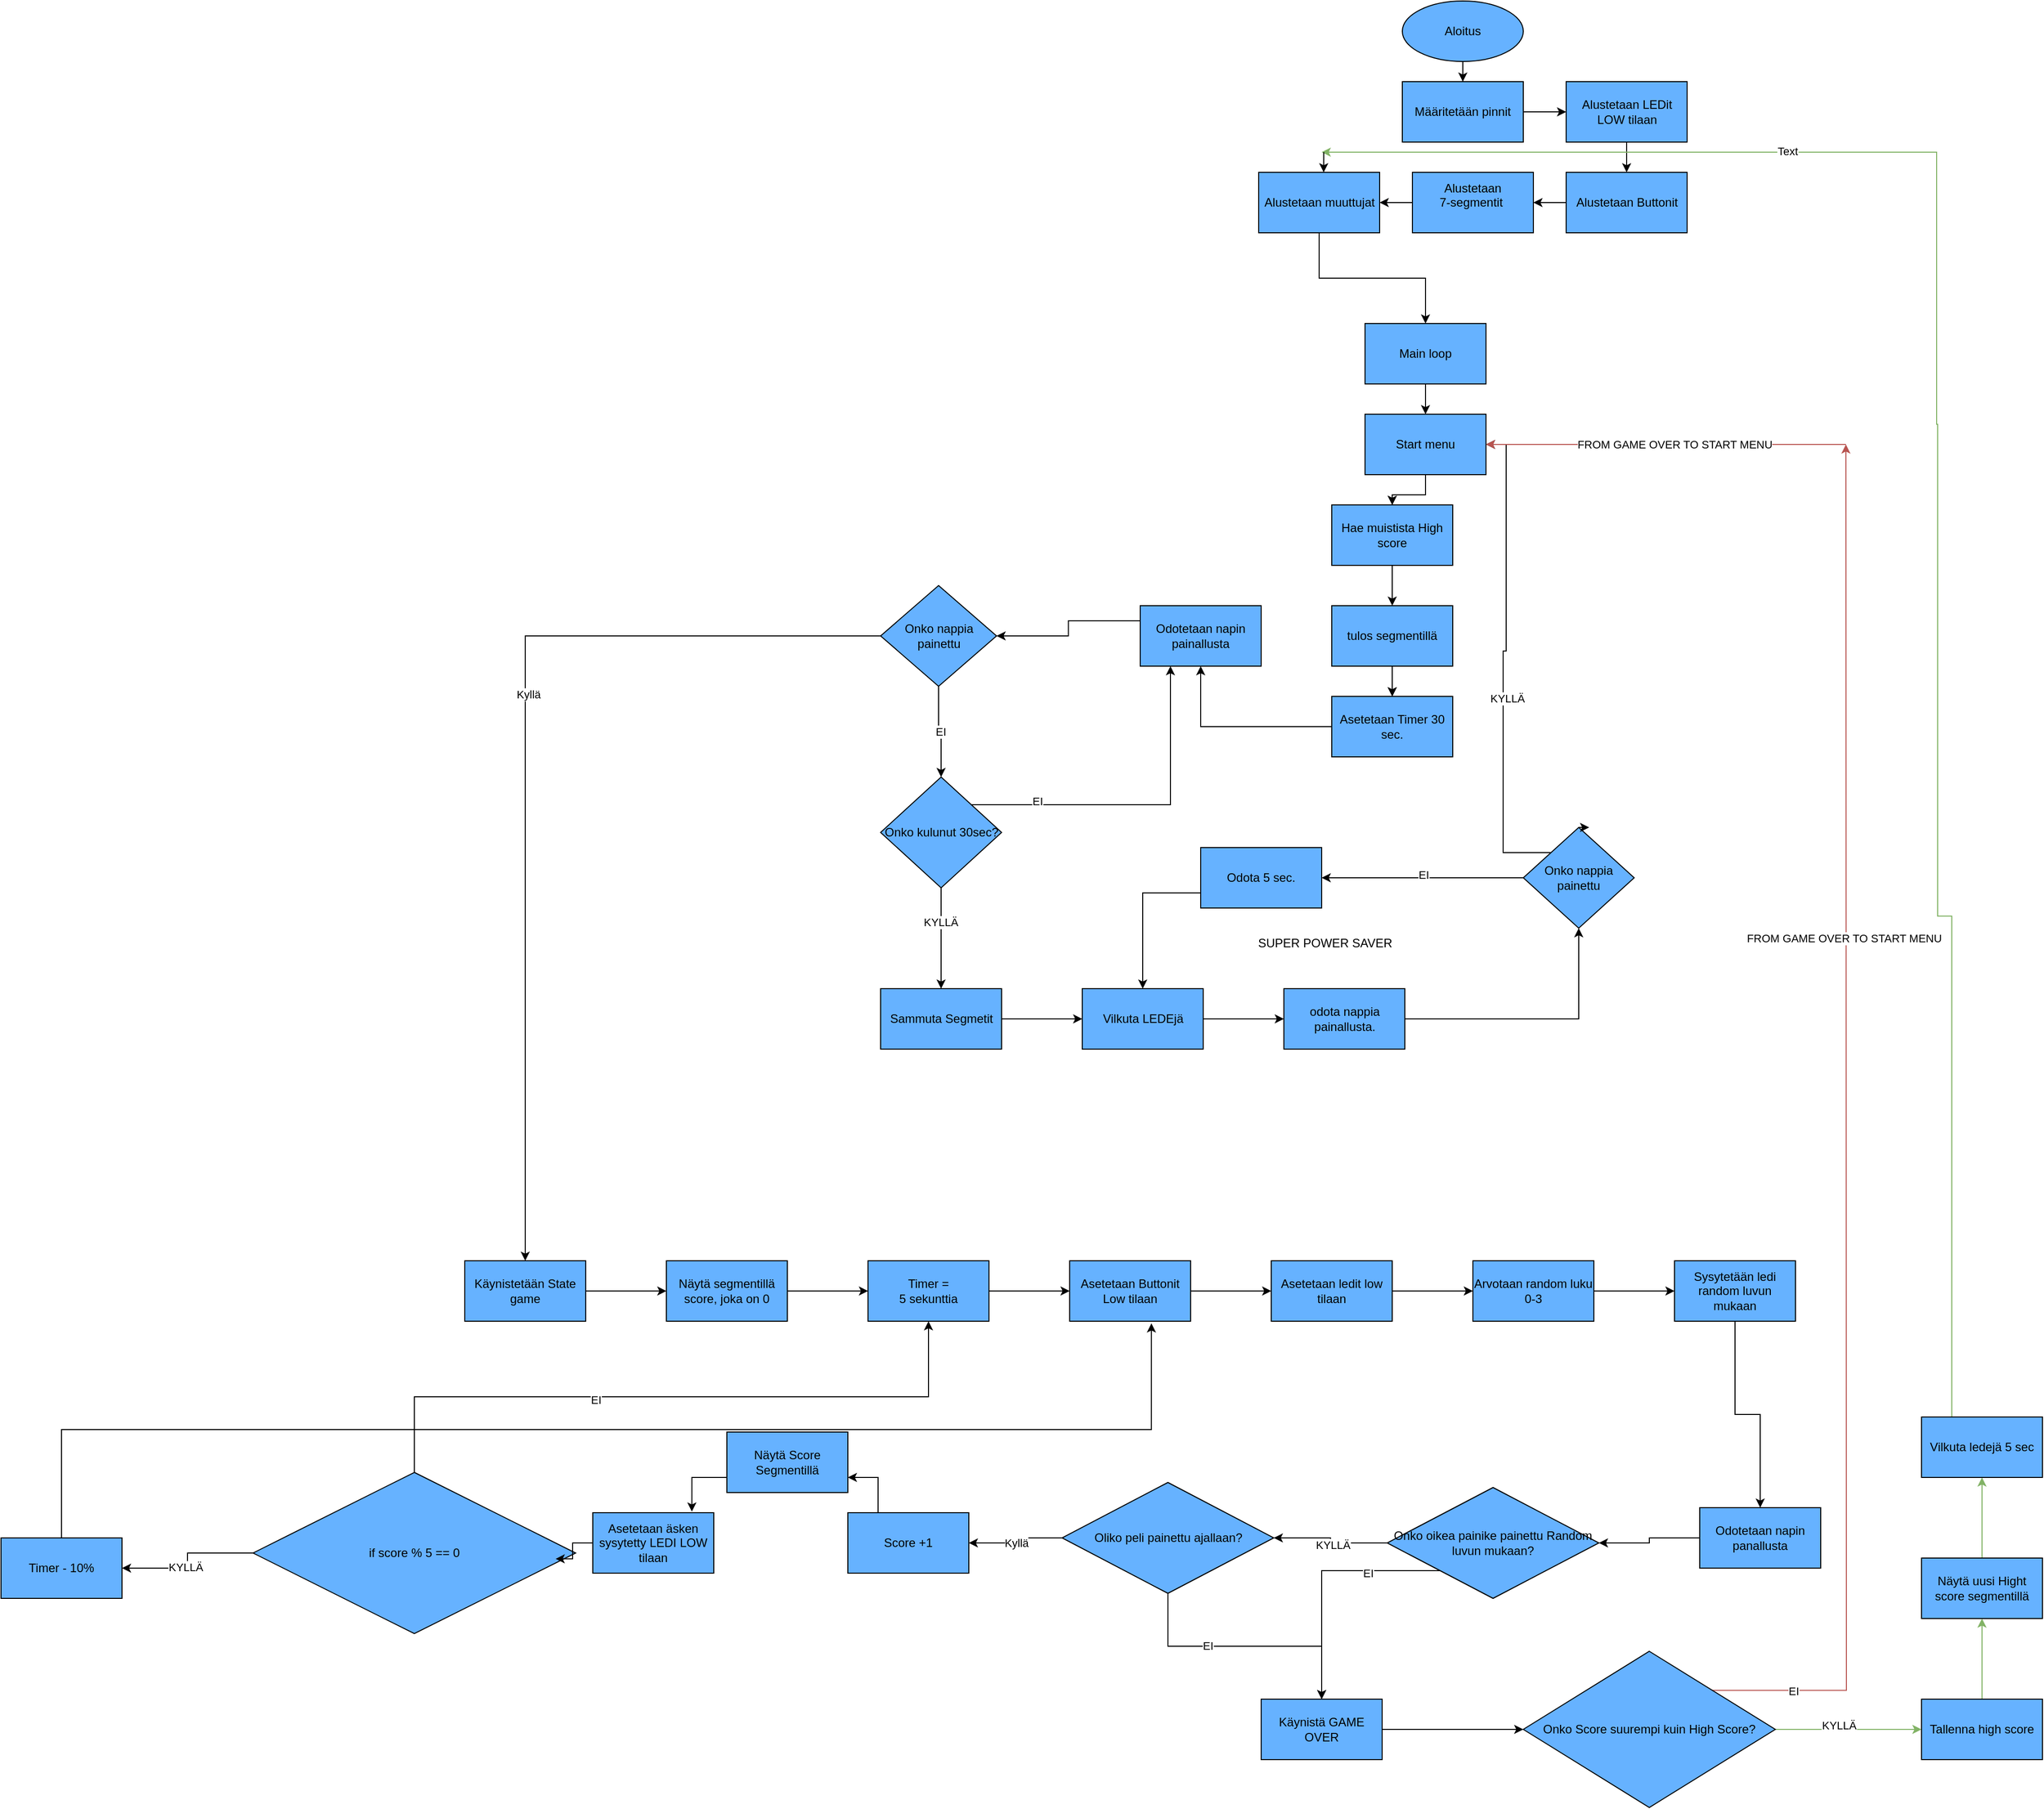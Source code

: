 <mxfile version="24.7.16">
  <diagram name="Sivu-1" id="1b5zdGBChp_Ivy9_nghd">
    <mxGraphModel dx="4094" dy="2437" grid="1" gridSize="10" guides="1" tooltips="1" connect="1" arrows="1" fold="1" page="1" pageScale="1" pageWidth="827" pageHeight="1169" math="0" shadow="0">
      <root>
        <mxCell id="0" />
        <mxCell id="1" parent="0" />
        <mxCell id="jRPcBXEXmey0zycCKTSb-16" value="" style="edgeStyle=orthogonalEdgeStyle;rounded=0;orthogonalLoop=1;jettySize=auto;html=1;" parent="1" source="ksO0fiImSCO4PzkE-qeh-1" target="jRPcBXEXmey0zycCKTSb-11" edge="1">
          <mxGeometry relative="1" as="geometry" />
        </mxCell>
        <mxCell id="ksO0fiImSCO4PzkE-qeh-1" value="Aloitus" style="ellipse;whiteSpace=wrap;html=1;fillColor=#66B2FF;" parent="1" vertex="1">
          <mxGeometry x="400" y="-840" width="120" height="60" as="geometry" />
        </mxCell>
        <mxCell id="jRPcBXEXmey0zycCKTSb-21" value="" style="edgeStyle=orthogonalEdgeStyle;rounded=0;orthogonalLoop=1;jettySize=auto;html=1;" parent="1" source="ksO0fiImSCO4PzkE-qeh-2" target="jRPcBXEXmey0zycCKTSb-14" edge="1">
          <mxGeometry relative="1" as="geometry" />
        </mxCell>
        <mxCell id="ksO0fiImSCO4PzkE-qeh-2" value="Alustetaan&lt;br&gt;&lt;div&gt;7-segmentit&amp;nbsp;&lt;/div&gt;&lt;div&gt;&lt;br&gt;&lt;/div&gt;" style="rounded=0;whiteSpace=wrap;html=1;fillColor=#66B2FF;" parent="1" vertex="1">
          <mxGeometry x="410" y="-670" width="120" height="60" as="geometry" />
        </mxCell>
        <mxCell id="jRPcBXEXmey0zycCKTSb-19" value="" style="edgeStyle=orthogonalEdgeStyle;rounded=0;orthogonalLoop=1;jettySize=auto;html=1;" parent="1" source="jRPcBXEXmey0zycCKTSb-1" target="jRPcBXEXmey0zycCKTSb-3" edge="1">
          <mxGeometry relative="1" as="geometry" />
        </mxCell>
        <mxCell id="jRPcBXEXmey0zycCKTSb-1" value="Alustetaan LEDit LOW tilaan" style="whiteSpace=wrap;html=1;fillColor=#66B2FF;rounded=0;" parent="1" vertex="1">
          <mxGeometry x="562.5" y="-760" width="120" height="60" as="geometry" />
        </mxCell>
        <mxCell id="jRPcBXEXmey0zycCKTSb-20" value="" style="edgeStyle=orthogonalEdgeStyle;rounded=0;orthogonalLoop=1;jettySize=auto;html=1;" parent="1" source="jRPcBXEXmey0zycCKTSb-3" target="ksO0fiImSCO4PzkE-qeh-2" edge="1">
          <mxGeometry relative="1" as="geometry" />
        </mxCell>
        <mxCell id="jRPcBXEXmey0zycCKTSb-3" value="Alustetaan Buttonit " style="whiteSpace=wrap;html=1;fillColor=#66B2FF;rounded=0;" parent="1" vertex="1">
          <mxGeometry x="562.5" y="-670" width="120" height="60" as="geometry" />
        </mxCell>
        <mxCell id="jRPcBXEXmey0zycCKTSb-18" value="" style="edgeStyle=orthogonalEdgeStyle;rounded=0;orthogonalLoop=1;jettySize=auto;html=1;" parent="1" source="jRPcBXEXmey0zycCKTSb-11" target="jRPcBXEXmey0zycCKTSb-1" edge="1">
          <mxGeometry relative="1" as="geometry" />
        </mxCell>
        <mxCell id="jRPcBXEXmey0zycCKTSb-11" value="Määritetään pinnit" style="whiteSpace=wrap;html=1;fillColor=#66B2FF;rounded=0;" parent="1" vertex="1">
          <mxGeometry x="400" y="-760" width="120" height="60" as="geometry" />
        </mxCell>
        <mxCell id="jRPcBXEXmey0zycCKTSb-23" value="" style="edgeStyle=orthogonalEdgeStyle;rounded=0;orthogonalLoop=1;jettySize=auto;html=1;" parent="1" source="jRPcBXEXmey0zycCKTSb-14" target="jRPcBXEXmey0zycCKTSb-22" edge="1">
          <mxGeometry relative="1" as="geometry" />
        </mxCell>
        <mxCell id="jRPcBXEXmey0zycCKTSb-14" value="Alustetaan muuttujat" style="whiteSpace=wrap;html=1;fillColor=#66B2FF;rounded=0;" parent="1" vertex="1">
          <mxGeometry x="257.5" y="-670" width="120" height="60" as="geometry" />
        </mxCell>
        <mxCell id="jRPcBXEXmey0zycCKTSb-28" value="" style="edgeStyle=orthogonalEdgeStyle;rounded=0;orthogonalLoop=1;jettySize=auto;html=1;" parent="1" source="jRPcBXEXmey0zycCKTSb-22" target="jRPcBXEXmey0zycCKTSb-27" edge="1">
          <mxGeometry relative="1" as="geometry" />
        </mxCell>
        <mxCell id="jRPcBXEXmey0zycCKTSb-22" value="Main loop" style="whiteSpace=wrap;html=1;fillColor=#66B2FF;rounded=0;" parent="1" vertex="1">
          <mxGeometry x="363" y="-520" width="120" height="60" as="geometry" />
        </mxCell>
        <mxCell id="jRPcBXEXmey0zycCKTSb-48" value="" style="edgeStyle=orthogonalEdgeStyle;rounded=0;orthogonalLoop=1;jettySize=auto;html=1;" parent="1" source="jRPcBXEXmey0zycCKTSb-27" target="jRPcBXEXmey0zycCKTSb-47" edge="1">
          <mxGeometry relative="1" as="geometry" />
        </mxCell>
        <mxCell id="jRPcBXEXmey0zycCKTSb-49" value="" style="edgeStyle=orthogonalEdgeStyle;rounded=0;orthogonalLoop=1;jettySize=auto;html=1;" parent="1" source="jRPcBXEXmey0zycCKTSb-27" target="jRPcBXEXmey0zycCKTSb-47" edge="1">
          <mxGeometry relative="1" as="geometry" />
        </mxCell>
        <mxCell id="jRPcBXEXmey0zycCKTSb-27" value="Start menu" style="whiteSpace=wrap;html=1;fillColor=#66B2FF;rounded=0;" parent="1" vertex="1">
          <mxGeometry x="363" y="-430" width="120" height="60" as="geometry" />
        </mxCell>
        <mxCell id="jRPcBXEXmey0zycCKTSb-35" value="" style="edgeStyle=orthogonalEdgeStyle;rounded=0;orthogonalLoop=1;jettySize=auto;html=1;" parent="1" source="jRPcBXEXmey0zycCKTSb-55" target="jRPcBXEXmey0zycCKTSb-34" edge="1">
          <mxGeometry relative="1" as="geometry" />
        </mxCell>
        <mxCell id="jRPcBXEXmey0zycCKTSb-56" value="" style="edgeStyle=orthogonalEdgeStyle;rounded=0;orthogonalLoop=1;jettySize=auto;html=1;" parent="1" source="jRPcBXEXmey0zycCKTSb-32" target="jRPcBXEXmey0zycCKTSb-55" edge="1">
          <mxGeometry relative="1" as="geometry" />
        </mxCell>
        <mxCell id="jRPcBXEXmey0zycCKTSb-32" value="tulos segmentillä" style="whiteSpace=wrap;html=1;fillColor=#66B2FF;" parent="1" vertex="1">
          <mxGeometry x="330" y="-240" width="120" height="60" as="geometry" />
        </mxCell>
        <mxCell id="jRPcBXEXmey0zycCKTSb-60" style="edgeStyle=orthogonalEdgeStyle;rounded=0;orthogonalLoop=1;jettySize=auto;html=1;exitX=0;exitY=0.25;exitDx=0;exitDy=0;" parent="1" source="jRPcBXEXmey0zycCKTSb-34" target="jRPcBXEXmey0zycCKTSb-36" edge="1">
          <mxGeometry relative="1" as="geometry" />
        </mxCell>
        <mxCell id="jRPcBXEXmey0zycCKTSb-34" value="Odotetaan napin painallusta" style="whiteSpace=wrap;html=1;fillColor=#66B2FF;" parent="1" vertex="1">
          <mxGeometry x="140" y="-240" width="120" height="60" as="geometry" />
        </mxCell>
        <mxCell id="jRPcBXEXmey0zycCKTSb-45" value="" style="edgeStyle=orthogonalEdgeStyle;rounded=0;orthogonalLoop=1;jettySize=auto;html=1;" parent="1" source="jRPcBXEXmey0zycCKTSb-36" target="jRPcBXEXmey0zycCKTSb-44" edge="1">
          <mxGeometry relative="1" as="geometry" />
        </mxCell>
        <mxCell id="jRPcBXEXmey0zycCKTSb-46" value="Kyllä" style="edgeLabel;html=1;align=center;verticalAlign=middle;resizable=0;points=[];" parent="jRPcBXEXmey0zycCKTSb-45" vertex="1" connectable="0">
          <mxGeometry x="-0.157" y="3" relative="1" as="geometry">
            <mxPoint as="offset" />
          </mxGeometry>
        </mxCell>
        <mxCell id="jRPcBXEXmey0zycCKTSb-65" value="EI" style="edgeStyle=orthogonalEdgeStyle;rounded=0;orthogonalLoop=1;jettySize=auto;html=1;" parent="1" source="jRPcBXEXmey0zycCKTSb-36" target="jRPcBXEXmey0zycCKTSb-64" edge="1">
          <mxGeometry relative="1" as="geometry" />
        </mxCell>
        <mxCell id="jRPcBXEXmey0zycCKTSb-36" value="Onko nappia painettu" style="rhombus;whiteSpace=wrap;html=1;fillColor=#66B2FF;" parent="1" vertex="1">
          <mxGeometry x="-117.5" y="-260" width="115" height="100" as="geometry" />
        </mxCell>
        <mxCell id="jRPcBXEXmey0zycCKTSb-90" value="" style="edgeStyle=orthogonalEdgeStyle;rounded=0;orthogonalLoop=1;jettySize=auto;html=1;" parent="1" source="jRPcBXEXmey0zycCKTSb-44" target="jRPcBXEXmey0zycCKTSb-89" edge="1">
          <mxGeometry relative="1" as="geometry" />
        </mxCell>
        <mxCell id="jRPcBXEXmey0zycCKTSb-44" value="Käynistetään State game" style="whiteSpace=wrap;html=1;fillColor=#66B2FF;" parent="1" vertex="1">
          <mxGeometry x="-530" y="410" width="120" height="60" as="geometry" />
        </mxCell>
        <mxCell id="jRPcBXEXmey0zycCKTSb-50" value="" style="edgeStyle=orthogonalEdgeStyle;rounded=0;orthogonalLoop=1;jettySize=auto;html=1;" parent="1" source="jRPcBXEXmey0zycCKTSb-47" target="jRPcBXEXmey0zycCKTSb-32" edge="1">
          <mxGeometry relative="1" as="geometry" />
        </mxCell>
        <mxCell id="jRPcBXEXmey0zycCKTSb-47" value="Hae muistista High score" style="whiteSpace=wrap;html=1;fillColor=#66B2FF;rounded=0;" parent="1" vertex="1">
          <mxGeometry x="330" y="-340" width="120" height="60" as="geometry" />
        </mxCell>
        <mxCell id="jRPcBXEXmey0zycCKTSb-57" value="" style="edgeStyle=orthogonalEdgeStyle;rounded=0;orthogonalLoop=1;jettySize=auto;html=1;" parent="1" source="jRPcBXEXmey0zycCKTSb-32" target="jRPcBXEXmey0zycCKTSb-55" edge="1">
          <mxGeometry relative="1" as="geometry">
            <mxPoint x="330" y="-210" as="sourcePoint" />
            <mxPoint x="163" y="-390" as="targetPoint" />
          </mxGeometry>
        </mxCell>
        <mxCell id="jRPcBXEXmey0zycCKTSb-55" value="Asetetaan Timer 30 sec." style="whiteSpace=wrap;html=1;fillColor=#66B2FF;" parent="1" vertex="1">
          <mxGeometry x="330" y="-150" width="120" height="60" as="geometry" />
        </mxCell>
        <mxCell id="jRPcBXEXmey0zycCKTSb-66" style="edgeStyle=orthogonalEdgeStyle;rounded=0;orthogonalLoop=1;jettySize=auto;html=1;exitX=1;exitY=0;exitDx=0;exitDy=0;entryX=0.25;entryY=1;entryDx=0;entryDy=0;" parent="1" source="jRPcBXEXmey0zycCKTSb-64" target="jRPcBXEXmey0zycCKTSb-34" edge="1">
          <mxGeometry relative="1" as="geometry" />
        </mxCell>
        <mxCell id="jRPcBXEXmey0zycCKTSb-67" value="EI" style="edgeLabel;html=1;align=center;verticalAlign=middle;resizable=0;points=[];" parent="jRPcBXEXmey0zycCKTSb-66" vertex="1" connectable="0">
          <mxGeometry x="-0.609" y="4" relative="1" as="geometry">
            <mxPoint as="offset" />
          </mxGeometry>
        </mxCell>
        <mxCell id="jRPcBXEXmey0zycCKTSb-69" value="" style="edgeStyle=orthogonalEdgeStyle;rounded=0;orthogonalLoop=1;jettySize=auto;html=1;" parent="1" source="jRPcBXEXmey0zycCKTSb-64" target="jRPcBXEXmey0zycCKTSb-68" edge="1">
          <mxGeometry relative="1" as="geometry" />
        </mxCell>
        <mxCell id="jRPcBXEXmey0zycCKTSb-70" value="KYLLÄ" style="edgeLabel;html=1;align=center;verticalAlign=middle;resizable=0;points=[];" parent="jRPcBXEXmey0zycCKTSb-69" vertex="1" connectable="0">
          <mxGeometry x="-0.324" y="-1" relative="1" as="geometry">
            <mxPoint as="offset" />
          </mxGeometry>
        </mxCell>
        <mxCell id="jRPcBXEXmey0zycCKTSb-64" value="Onko kulunut 30sec?" style="rhombus;whiteSpace=wrap;html=1;fillColor=#66B2FF;" parent="1" vertex="1">
          <mxGeometry x="-117.5" y="-70" width="120" height="110" as="geometry" />
        </mxCell>
        <mxCell id="jRPcBXEXmey0zycCKTSb-72" value="" style="edgeStyle=orthogonalEdgeStyle;rounded=0;orthogonalLoop=1;jettySize=auto;html=1;" parent="1" source="jRPcBXEXmey0zycCKTSb-68" target="jRPcBXEXmey0zycCKTSb-71" edge="1">
          <mxGeometry relative="1" as="geometry" />
        </mxCell>
        <mxCell id="jRPcBXEXmey0zycCKTSb-68" value="Sammuta Segmetit " style="whiteSpace=wrap;html=1;fillColor=#66B2FF;" parent="1" vertex="1">
          <mxGeometry x="-117.5" y="140" width="120" height="60" as="geometry" />
        </mxCell>
        <mxCell id="jRPcBXEXmey0zycCKTSb-74" value="" style="edgeStyle=orthogonalEdgeStyle;rounded=0;orthogonalLoop=1;jettySize=auto;html=1;" parent="1" source="jRPcBXEXmey0zycCKTSb-71" target="jRPcBXEXmey0zycCKTSb-73" edge="1">
          <mxGeometry relative="1" as="geometry" />
        </mxCell>
        <mxCell id="jRPcBXEXmey0zycCKTSb-71" value="Vilkuta LEDEjä " style="whiteSpace=wrap;html=1;fillColor=#66B2FF;" parent="1" vertex="1">
          <mxGeometry x="82.5" y="140" width="120" height="60" as="geometry" />
        </mxCell>
        <mxCell id="jRPcBXEXmey0zycCKTSb-76" value="" style="edgeStyle=orthogonalEdgeStyle;rounded=0;orthogonalLoop=1;jettySize=auto;html=1;" parent="1" source="jRPcBXEXmey0zycCKTSb-73" target="jRPcBXEXmey0zycCKTSb-75" edge="1">
          <mxGeometry relative="1" as="geometry" />
        </mxCell>
        <mxCell id="jRPcBXEXmey0zycCKTSb-73" value="odota nappia painallusta." style="whiteSpace=wrap;html=1;fillColor=#66B2FF;" parent="1" vertex="1">
          <mxGeometry x="282.5" y="140" width="120" height="60" as="geometry" />
        </mxCell>
        <mxCell id="jRPcBXEXmey0zycCKTSb-82" style="edgeStyle=orthogonalEdgeStyle;rounded=0;orthogonalLoop=1;jettySize=auto;html=1;exitX=0;exitY=0;exitDx=0;exitDy=0;entryX=1;entryY=0.5;entryDx=0;entryDy=0;" parent="1" source="jRPcBXEXmey0zycCKTSb-75" target="jRPcBXEXmey0zycCKTSb-27" edge="1">
          <mxGeometry relative="1" as="geometry" />
        </mxCell>
        <mxCell id="jRPcBXEXmey0zycCKTSb-83" value="KYLLÄ" style="edgeLabel;html=1;align=center;verticalAlign=middle;resizable=0;points=[];" parent="jRPcBXEXmey0zycCKTSb-82" vertex="1" connectable="0">
          <mxGeometry x="-0.157" y="-4" relative="1" as="geometry">
            <mxPoint as="offset" />
          </mxGeometry>
        </mxCell>
        <mxCell id="jRPcBXEXmey0zycCKTSb-86" value="" style="edgeStyle=orthogonalEdgeStyle;rounded=0;orthogonalLoop=1;jettySize=auto;html=1;" parent="1" source="jRPcBXEXmey0zycCKTSb-75" target="jRPcBXEXmey0zycCKTSb-85" edge="1">
          <mxGeometry relative="1" as="geometry" />
        </mxCell>
        <mxCell id="jRPcBXEXmey0zycCKTSb-88" value="EI" style="edgeLabel;html=1;align=center;verticalAlign=middle;resizable=0;points=[];" parent="jRPcBXEXmey0zycCKTSb-86" vertex="1" connectable="0">
          <mxGeometry x="-0.007" y="-3" relative="1" as="geometry">
            <mxPoint as="offset" />
          </mxGeometry>
        </mxCell>
        <mxCell id="jRPcBXEXmey0zycCKTSb-75" value="Onko nappia painettu" style="rhombus;whiteSpace=wrap;html=1;fillColor=#66B2FF;" parent="1" vertex="1">
          <mxGeometry x="520" y="-20" width="110" height="100" as="geometry" />
        </mxCell>
        <mxCell id="jRPcBXEXmey0zycCKTSb-77" style="edgeStyle=orthogonalEdgeStyle;rounded=0;orthogonalLoop=1;jettySize=auto;html=1;exitX=0.5;exitY=0;exitDx=0;exitDy=0;entryX=0.594;entryY=0;entryDx=0;entryDy=0;entryPerimeter=0;" parent="1" source="jRPcBXEXmey0zycCKTSb-75" target="jRPcBXEXmey0zycCKTSb-75" edge="1">
          <mxGeometry relative="1" as="geometry" />
        </mxCell>
        <mxCell id="jRPcBXEXmey0zycCKTSb-84" value="SUPER POWER SAVER" style="text;html=1;align=center;verticalAlign=middle;resizable=0;points=[];autosize=1;strokeColor=none;fillColor=none;" parent="1" vertex="1">
          <mxGeometry x="242.5" y="80" width="160" height="30" as="geometry" />
        </mxCell>
        <mxCell id="jRPcBXEXmey0zycCKTSb-87" style="edgeStyle=orthogonalEdgeStyle;rounded=0;orthogonalLoop=1;jettySize=auto;html=1;exitX=0;exitY=0.75;exitDx=0;exitDy=0;" parent="1" source="jRPcBXEXmey0zycCKTSb-85" target="jRPcBXEXmey0zycCKTSb-71" edge="1">
          <mxGeometry relative="1" as="geometry" />
        </mxCell>
        <mxCell id="jRPcBXEXmey0zycCKTSb-85" value="Odota 5 sec." style="whiteSpace=wrap;html=1;fillColor=#66B2FF;" parent="1" vertex="1">
          <mxGeometry x="200" width="120" height="60" as="geometry" />
        </mxCell>
        <mxCell id="jRPcBXEXmey0zycCKTSb-92" value="" style="edgeStyle=orthogonalEdgeStyle;rounded=0;orthogonalLoop=1;jettySize=auto;html=1;" parent="1" source="jRPcBXEXmey0zycCKTSb-89" target="jRPcBXEXmey0zycCKTSb-91" edge="1">
          <mxGeometry relative="1" as="geometry" />
        </mxCell>
        <mxCell id="jRPcBXEXmey0zycCKTSb-89" value="Näytä segmentillä score, joka on 0 " style="whiteSpace=wrap;html=1;fillColor=#66B2FF;" parent="1" vertex="1">
          <mxGeometry x="-330" y="410" width="120" height="60" as="geometry" />
        </mxCell>
        <mxCell id="jRPcBXEXmey0zycCKTSb-94" value="" style="edgeStyle=orthogonalEdgeStyle;rounded=0;orthogonalLoop=1;jettySize=auto;html=1;" parent="1" source="jRPcBXEXmey0zycCKTSb-91" target="jRPcBXEXmey0zycCKTSb-93" edge="1">
          <mxGeometry relative="1" as="geometry" />
        </mxCell>
        <mxCell id="jRPcBXEXmey0zycCKTSb-91" value="Timer =&lt;br&gt;5 sekunttia" style="whiteSpace=wrap;html=1;fillColor=#66B2FF;" parent="1" vertex="1">
          <mxGeometry x="-130" y="410" width="120" height="60" as="geometry" />
        </mxCell>
        <mxCell id="jRPcBXEXmey0zycCKTSb-96" value="" style="edgeStyle=orthogonalEdgeStyle;rounded=0;orthogonalLoop=1;jettySize=auto;html=1;" parent="1" source="jRPcBXEXmey0zycCKTSb-93" target="jRPcBXEXmey0zycCKTSb-95" edge="1">
          <mxGeometry relative="1" as="geometry" />
        </mxCell>
        <mxCell id="jRPcBXEXmey0zycCKTSb-93" value="Asetetaan Buttonit Low tilaan" style="whiteSpace=wrap;html=1;fillColor=#66B2FF;" parent="1" vertex="1">
          <mxGeometry x="70" y="410" width="120" height="60" as="geometry" />
        </mxCell>
        <mxCell id="jRPcBXEXmey0zycCKTSb-98" value="" style="edgeStyle=orthogonalEdgeStyle;rounded=0;orthogonalLoop=1;jettySize=auto;html=1;" parent="1" source="jRPcBXEXmey0zycCKTSb-95" target="jRPcBXEXmey0zycCKTSb-97" edge="1">
          <mxGeometry relative="1" as="geometry" />
        </mxCell>
        <mxCell id="jRPcBXEXmey0zycCKTSb-95" value="Asetetaan ledit low tilaan" style="whiteSpace=wrap;html=1;fillColor=#66B2FF;" parent="1" vertex="1">
          <mxGeometry x="270" y="410" width="120" height="60" as="geometry" />
        </mxCell>
        <mxCell id="jRPcBXEXmey0zycCKTSb-100" value="" style="edgeStyle=orthogonalEdgeStyle;rounded=0;orthogonalLoop=1;jettySize=auto;html=1;" parent="1" source="jRPcBXEXmey0zycCKTSb-97" target="jRPcBXEXmey0zycCKTSb-99" edge="1">
          <mxGeometry relative="1" as="geometry" />
        </mxCell>
        <mxCell id="jRPcBXEXmey0zycCKTSb-97" value="Arvotaan random luku 0-3" style="whiteSpace=wrap;html=1;fillColor=#66B2FF;" parent="1" vertex="1">
          <mxGeometry x="470" y="410" width="120" height="60" as="geometry" />
        </mxCell>
        <mxCell id="jRPcBXEXmey0zycCKTSb-102" value="" style="edgeStyle=orthogonalEdgeStyle;rounded=0;orthogonalLoop=1;jettySize=auto;html=1;" parent="1" source="jRPcBXEXmey0zycCKTSb-99" target="jRPcBXEXmey0zycCKTSb-101" edge="1">
          <mxGeometry relative="1" as="geometry" />
        </mxCell>
        <mxCell id="jRPcBXEXmey0zycCKTSb-99" value="Sysytetään ledi random luvun mukaan" style="whiteSpace=wrap;html=1;fillColor=#66B2FF;" parent="1" vertex="1">
          <mxGeometry x="670" y="410" width="120" height="60" as="geometry" />
        </mxCell>
        <mxCell id="jRPcBXEXmey0zycCKTSb-104" value="" style="edgeStyle=orthogonalEdgeStyle;rounded=0;orthogonalLoop=1;jettySize=auto;html=1;" parent="1" source="jRPcBXEXmey0zycCKTSb-101" target="jRPcBXEXmey0zycCKTSb-103" edge="1">
          <mxGeometry relative="1" as="geometry" />
        </mxCell>
        <mxCell id="jRPcBXEXmey0zycCKTSb-101" value="Odotetaan napin panallusta " style="whiteSpace=wrap;html=1;fillColor=#66B2FF;" parent="1" vertex="1">
          <mxGeometry x="695" y="655" width="120" height="60" as="geometry" />
        </mxCell>
        <mxCell id="jRPcBXEXmey0zycCKTSb-153" value="" style="edgeStyle=orthogonalEdgeStyle;rounded=0;orthogonalLoop=1;jettySize=auto;html=1;" parent="1" source="jRPcBXEXmey0zycCKTSb-103" target="jRPcBXEXmey0zycCKTSb-152" edge="1">
          <mxGeometry relative="1" as="geometry" />
        </mxCell>
        <mxCell id="jRPcBXEXmey0zycCKTSb-154" value="KYLLÄ" style="edgeLabel;html=1;align=center;verticalAlign=middle;resizable=0;points=[];" parent="jRPcBXEXmey0zycCKTSb-153" vertex="1" connectable="0">
          <mxGeometry x="-0.079" y="2" relative="1" as="geometry">
            <mxPoint as="offset" />
          </mxGeometry>
        </mxCell>
        <mxCell id="jRPcBXEXmey0zycCKTSb-205" style="edgeStyle=orthogonalEdgeStyle;rounded=0;orthogonalLoop=1;jettySize=auto;html=1;exitX=0;exitY=1;exitDx=0;exitDy=0;" parent="1" source="jRPcBXEXmey0zycCKTSb-103" target="jRPcBXEXmey0zycCKTSb-203" edge="1">
          <mxGeometry relative="1" as="geometry" />
        </mxCell>
        <mxCell id="jRPcBXEXmey0zycCKTSb-206" value="EI" style="edgeLabel;html=1;align=center;verticalAlign=middle;resizable=0;points=[];" parent="jRPcBXEXmey0zycCKTSb-205" vertex="1" connectable="0">
          <mxGeometry x="-0.411" y="2" relative="1" as="geometry">
            <mxPoint as="offset" />
          </mxGeometry>
        </mxCell>
        <mxCell id="jRPcBXEXmey0zycCKTSb-103" value="Onko oikea painike painettu Random luvun mukaan?" style="rhombus;whiteSpace=wrap;html=1;fillColor=#66B2FF;" parent="1" vertex="1">
          <mxGeometry x="385" y="635" width="210" height="110" as="geometry" />
        </mxCell>
        <mxCell id="jRPcBXEXmey0zycCKTSb-142" value="Asetetaan äsken sysytetty LEDI LOW tilaan" style="whiteSpace=wrap;html=1;fillColor=#66B2FF;" parent="1" vertex="1">
          <mxGeometry x="-403" y="660" width="120" height="60" as="geometry" />
        </mxCell>
        <mxCell id="jRPcBXEXmey0zycCKTSb-193" style="edgeStyle=orthogonalEdgeStyle;rounded=0;orthogonalLoop=1;jettySize=auto;html=1;exitX=0.25;exitY=0;exitDx=0;exitDy=0;entryX=1;entryY=0.75;entryDx=0;entryDy=0;" parent="1" source="jRPcBXEXmey0zycCKTSb-146" target="jRPcBXEXmey0zycCKTSb-191" edge="1">
          <mxGeometry relative="1" as="geometry" />
        </mxCell>
        <mxCell id="jRPcBXEXmey0zycCKTSb-146" value="Score +1" style="whiteSpace=wrap;html=1;fillColor=#66B2FF;" parent="1" vertex="1">
          <mxGeometry x="-150" y="660" width="120" height="60" as="geometry" />
        </mxCell>
        <mxCell id="jRPcBXEXmey0zycCKTSb-179" style="edgeStyle=orthogonalEdgeStyle;rounded=0;orthogonalLoop=1;jettySize=auto;html=1;exitX=0;exitY=0.5;exitDx=0;exitDy=0;entryX=1;entryY=0.5;entryDx=0;entryDy=0;" parent="1" source="jRPcBXEXmey0zycCKTSb-152" target="jRPcBXEXmey0zycCKTSb-146" edge="1">
          <mxGeometry relative="1" as="geometry" />
        </mxCell>
        <mxCell id="jRPcBXEXmey0zycCKTSb-180" value="Kyllä" style="edgeLabel;html=1;align=center;verticalAlign=middle;resizable=0;points=[];" parent="jRPcBXEXmey0zycCKTSb-179" vertex="1" connectable="0">
          <mxGeometry x="0.044" relative="1" as="geometry">
            <mxPoint as="offset" />
          </mxGeometry>
        </mxCell>
        <mxCell id="jRPcBXEXmey0zycCKTSb-204" value="" style="edgeStyle=orthogonalEdgeStyle;rounded=0;orthogonalLoop=1;jettySize=auto;html=1;" parent="1" source="jRPcBXEXmey0zycCKTSb-152" target="jRPcBXEXmey0zycCKTSb-203" edge="1">
          <mxGeometry relative="1" as="geometry" />
        </mxCell>
        <mxCell id="jRPcBXEXmey0zycCKTSb-207" value="EI" style="edgeLabel;html=1;align=center;verticalAlign=middle;resizable=0;points=[];" parent="jRPcBXEXmey0zycCKTSb-204" vertex="1" connectable="0">
          <mxGeometry x="-0.285" y="1" relative="1" as="geometry">
            <mxPoint as="offset" />
          </mxGeometry>
        </mxCell>
        <mxCell id="jRPcBXEXmey0zycCKTSb-152" value="Oliko peli painettu ajallaan?" style="rhombus;whiteSpace=wrap;html=1;fillColor=#66B2FF;" parent="1" vertex="1">
          <mxGeometry x="62.5" y="630" width="210" height="110" as="geometry" />
        </mxCell>
        <mxCell id="jRPcBXEXmey0zycCKTSb-184" style="edgeStyle=orthogonalEdgeStyle;rounded=0;orthogonalLoop=1;jettySize=auto;html=1;exitX=0.5;exitY=0;exitDx=0;exitDy=0;entryX=0.5;entryY=1;entryDx=0;entryDy=0;" parent="1" source="jRPcBXEXmey0zycCKTSb-177" target="jRPcBXEXmey0zycCKTSb-91" edge="1">
          <mxGeometry relative="1" as="geometry" />
        </mxCell>
        <mxCell id="jRPcBXEXmey0zycCKTSb-185" value="EI" style="edgeLabel;html=1;align=center;verticalAlign=middle;resizable=0;points=[];" parent="jRPcBXEXmey0zycCKTSb-184" vertex="1" connectable="0">
          <mxGeometry x="-0.229" y="-3" relative="1" as="geometry">
            <mxPoint as="offset" />
          </mxGeometry>
        </mxCell>
        <mxCell id="jRPcBXEXmey0zycCKTSb-187" value="" style="edgeStyle=orthogonalEdgeStyle;rounded=0;orthogonalLoop=1;jettySize=auto;html=1;" parent="1" source="jRPcBXEXmey0zycCKTSb-177" target="jRPcBXEXmey0zycCKTSb-186" edge="1">
          <mxGeometry relative="1" as="geometry" />
        </mxCell>
        <mxCell id="jRPcBXEXmey0zycCKTSb-190" value="KYLLÄ" style="edgeLabel;html=1;align=center;verticalAlign=middle;resizable=0;points=[];" parent="jRPcBXEXmey0zycCKTSb-187" vertex="1" connectable="0">
          <mxGeometry x="0.093" y="-2" relative="1" as="geometry">
            <mxPoint as="offset" />
          </mxGeometry>
        </mxCell>
        <mxCell id="jRPcBXEXmey0zycCKTSb-177" value="&lt;span class=&quot;hljs-keyword&quot;&gt;if&lt;/span&gt; score % &lt;span class=&quot;hljs-number&quot;&gt;5&lt;/span&gt; == &lt;span class=&quot;hljs-number&quot;&gt;0&lt;/span&gt;" style="rhombus;whiteSpace=wrap;html=1;fillColor=#66B2FF;" parent="1" vertex="1">
          <mxGeometry x="-740" y="620" width="320" height="160" as="geometry" />
        </mxCell>
        <mxCell id="jRPcBXEXmey0zycCKTSb-182" style="edgeStyle=orthogonalEdgeStyle;rounded=0;orthogonalLoop=1;jettySize=auto;html=1;exitX=0;exitY=0.5;exitDx=0;exitDy=0;entryX=0.938;entryY=0.536;entryDx=0;entryDy=0;entryPerimeter=0;" parent="1" source="jRPcBXEXmey0zycCKTSb-142" target="jRPcBXEXmey0zycCKTSb-177" edge="1">
          <mxGeometry relative="1" as="geometry" />
        </mxCell>
        <mxCell id="jRPcBXEXmey0zycCKTSb-188" style="edgeStyle=orthogonalEdgeStyle;rounded=0;orthogonalLoop=1;jettySize=auto;html=1;exitX=0.5;exitY=0;exitDx=0;exitDy=0;entryX=0.676;entryY=1.036;entryDx=0;entryDy=0;entryPerimeter=0;" parent="1" source="jRPcBXEXmey0zycCKTSb-186" target="jRPcBXEXmey0zycCKTSb-93" edge="1">
          <mxGeometry relative="1" as="geometry">
            <mxPoint x="-590" y="490" as="targetPoint" />
          </mxGeometry>
        </mxCell>
        <mxCell id="jRPcBXEXmey0zycCKTSb-189" value="&lt;div&gt;&lt;br&gt;&lt;/div&gt;&lt;div&gt;&lt;br&gt;&lt;/div&gt;" style="edgeLabel;html=1;align=center;verticalAlign=middle;resizable=0;points=[];" parent="jRPcBXEXmey0zycCKTSb-188" vertex="1" connectable="0">
          <mxGeometry x="-0.673" relative="1" as="geometry">
            <mxPoint as="offset" />
          </mxGeometry>
        </mxCell>
        <mxCell id="jRPcBXEXmey0zycCKTSb-186" value="Timer - 10%" style="whiteSpace=wrap;html=1;fillColor=#66B2FF;" parent="1" vertex="1">
          <mxGeometry x="-990" y="685" width="120" height="60" as="geometry" />
        </mxCell>
        <mxCell id="jRPcBXEXmey0zycCKTSb-191" value="Näytä Score Segmentillä" style="whiteSpace=wrap;html=1;fillColor=#66B2FF;" parent="1" vertex="1">
          <mxGeometry x="-270" y="580" width="120" height="60" as="geometry" />
        </mxCell>
        <mxCell id="jRPcBXEXmey0zycCKTSb-194" style="edgeStyle=orthogonalEdgeStyle;rounded=0;orthogonalLoop=1;jettySize=auto;html=1;exitX=0;exitY=0.75;exitDx=0;exitDy=0;entryX=0.819;entryY=-0.019;entryDx=0;entryDy=0;entryPerimeter=0;" parent="1" source="jRPcBXEXmey0zycCKTSb-191" target="jRPcBXEXmey0zycCKTSb-142" edge="1">
          <mxGeometry relative="1" as="geometry" />
        </mxCell>
        <mxCell id="jRPcBXEXmey0zycCKTSb-209" value="" style="edgeStyle=orthogonalEdgeStyle;rounded=0;orthogonalLoop=1;jettySize=auto;html=1;" parent="1" source="jRPcBXEXmey0zycCKTSb-203" target="jRPcBXEXmey0zycCKTSb-208" edge="1">
          <mxGeometry relative="1" as="geometry" />
        </mxCell>
        <mxCell id="jRPcBXEXmey0zycCKTSb-203" value="Käynistä GAME OVER" style="whiteSpace=wrap;html=1;fillColor=#66B2FF;" parent="1" vertex="1">
          <mxGeometry x="260" y="845" width="120" height="60" as="geometry" />
        </mxCell>
        <mxCell id="jRPcBXEXmey0zycCKTSb-211" value="" style="edgeStyle=orthogonalEdgeStyle;rounded=0;orthogonalLoop=1;jettySize=auto;html=1;fillColor=#d5e8d4;strokeColor=#82b366;" parent="1" source="jRPcBXEXmey0zycCKTSb-208" target="jRPcBXEXmey0zycCKTSb-210" edge="1">
          <mxGeometry relative="1" as="geometry" />
        </mxCell>
        <mxCell id="jRPcBXEXmey0zycCKTSb-212" value="KYLLÄ" style="edgeLabel;html=1;align=center;verticalAlign=middle;resizable=0;points=[];" parent="jRPcBXEXmey0zycCKTSb-211" vertex="1" connectable="0">
          <mxGeometry x="-0.133" y="4" relative="1" as="geometry">
            <mxPoint as="offset" />
          </mxGeometry>
        </mxCell>
        <mxCell id="jRPcBXEXmey0zycCKTSb-216" style="edgeStyle=orthogonalEdgeStyle;rounded=0;orthogonalLoop=1;jettySize=auto;html=1;exitX=1;exitY=0;exitDx=0;exitDy=0;fillColor=#f8cecc;strokeColor=#b85450;" parent="1" source="jRPcBXEXmey0zycCKTSb-208" edge="1">
          <mxGeometry relative="1" as="geometry">
            <mxPoint x="840" y="-400" as="targetPoint" />
          </mxGeometry>
        </mxCell>
        <mxCell id="jRPcBXEXmey0zycCKTSb-219" value="FROM GAME OVER TO START MENU" style="edgeLabel;html=1;align=center;verticalAlign=middle;resizable=0;points=[];" parent="jRPcBXEXmey0zycCKTSb-216" vertex="1" connectable="0">
          <mxGeometry x="0.285" y="2" relative="1" as="geometry">
            <mxPoint as="offset" />
          </mxGeometry>
        </mxCell>
        <mxCell id="jRPcBXEXmey0zycCKTSb-220" value="EI" style="edgeLabel;html=1;align=center;verticalAlign=middle;resizable=0;points=[];" parent="jRPcBXEXmey0zycCKTSb-216" vertex="1" connectable="0">
          <mxGeometry x="-0.883" relative="1" as="geometry">
            <mxPoint as="offset" />
          </mxGeometry>
        </mxCell>
        <mxCell id="jRPcBXEXmey0zycCKTSb-208" value="Onko Score suurempi kuin High Score? " style="rhombus;whiteSpace=wrap;html=1;fillColor=#66B2FF;" parent="1" vertex="1">
          <mxGeometry x="520" y="797.5" width="250" height="155" as="geometry" />
        </mxCell>
        <mxCell id="jRPcBXEXmey0zycCKTSb-222" value="" style="edgeStyle=orthogonalEdgeStyle;rounded=0;orthogonalLoop=1;jettySize=auto;html=1;fillColor=#d5e8d4;strokeColor=#82b366;" parent="1" source="jRPcBXEXmey0zycCKTSb-210" target="jRPcBXEXmey0zycCKTSb-221" edge="1">
          <mxGeometry relative="1" as="geometry" />
        </mxCell>
        <mxCell id="jRPcBXEXmey0zycCKTSb-210" value="Tallenna high score" style="whiteSpace=wrap;html=1;fillColor=#66B2FF;" parent="1" vertex="1">
          <mxGeometry x="915" y="845" width="120" height="60" as="geometry" />
        </mxCell>
        <mxCell id="jRPcBXEXmey0zycCKTSb-217" value="" style="endArrow=classic;html=1;rounded=0;entryX=1;entryY=0.5;entryDx=0;entryDy=0;fillColor=#f8cecc;strokeColor=#b85450;" parent="1" target="jRPcBXEXmey0zycCKTSb-27" edge="1">
          <mxGeometry width="50" height="50" relative="1" as="geometry">
            <mxPoint x="840" y="-400" as="sourcePoint" />
            <mxPoint x="800" y="-410" as="targetPoint" />
          </mxGeometry>
        </mxCell>
        <mxCell id="jRPcBXEXmey0zycCKTSb-218" value="FROM GAME OVER TO START MENU" style="edgeLabel;html=1;align=center;verticalAlign=middle;resizable=0;points=[];" parent="jRPcBXEXmey0zycCKTSb-217" vertex="1" connectable="0">
          <mxGeometry x="-0.045" relative="1" as="geometry">
            <mxPoint as="offset" />
          </mxGeometry>
        </mxCell>
        <mxCell id="jRPcBXEXmey0zycCKTSb-224" value="" style="edgeStyle=orthogonalEdgeStyle;rounded=0;orthogonalLoop=1;jettySize=auto;html=1;fillColor=#d5e8d4;strokeColor=#82b366;" parent="1" source="jRPcBXEXmey0zycCKTSb-221" target="jRPcBXEXmey0zycCKTSb-223" edge="1">
          <mxGeometry relative="1" as="geometry" />
        </mxCell>
        <mxCell id="jRPcBXEXmey0zycCKTSb-221" value="Näytä uusi Hight score segmentillä" style="whiteSpace=wrap;html=1;fillColor=#66B2FF;" parent="1" vertex="1">
          <mxGeometry x="915" y="705" width="120" height="60" as="geometry" />
        </mxCell>
        <mxCell id="jRPcBXEXmey0zycCKTSb-225" style="edgeStyle=orthogonalEdgeStyle;rounded=0;orthogonalLoop=1;jettySize=auto;html=1;exitX=0.25;exitY=0;exitDx=0;exitDy=0;fillColor=#d5e8d4;strokeColor=#82b366;" parent="1" source="jRPcBXEXmey0zycCKTSb-223" edge="1">
          <mxGeometry relative="1" as="geometry">
            <mxPoint x="320" y="-690" as="targetPoint" />
            <Array as="points">
              <mxPoint x="945" y="68" />
              <mxPoint x="931" y="68" />
              <mxPoint x="931" y="-420" />
              <mxPoint x="930" y="-420" />
            </Array>
          </mxGeometry>
        </mxCell>
        <mxCell id="jRPcBXEXmey0zycCKTSb-229" value="Text" style="edgeLabel;html=1;align=center;verticalAlign=middle;resizable=0;points=[];" parent="jRPcBXEXmey0zycCKTSb-225" vertex="1" connectable="0">
          <mxGeometry x="0.509" y="-1" relative="1" as="geometry">
            <mxPoint as="offset" />
          </mxGeometry>
        </mxCell>
        <mxCell id="jRPcBXEXmey0zycCKTSb-223" value="Vilkuta ledejä 5 sec" style="whiteSpace=wrap;html=1;fillColor=#66B2FF;" parent="1" vertex="1">
          <mxGeometry x="915" y="565" width="120" height="60" as="geometry" />
        </mxCell>
        <mxCell id="jRPcBXEXmey0zycCKTSb-228" value="" style="endArrow=classic;html=1;rounded=0;" parent="1" edge="1">
          <mxGeometry width="50" height="50" relative="1" as="geometry">
            <mxPoint x="322.08" y="-690" as="sourcePoint" />
            <mxPoint x="322" y="-670" as="targetPoint" />
          </mxGeometry>
        </mxCell>
      </root>
    </mxGraphModel>
  </diagram>
</mxfile>
